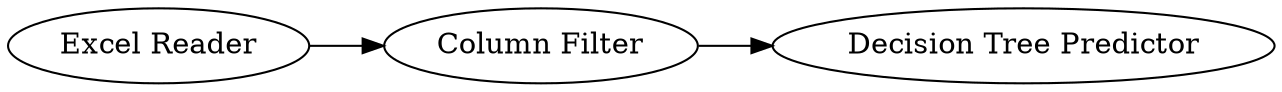 digraph {
	1 -> 4
	4 -> 5
	1 [label="Excel Reader"]
	4 [label="Column Filter"]
	5 [label="Decision Tree Predictor"]
	rankdir=LR
}
